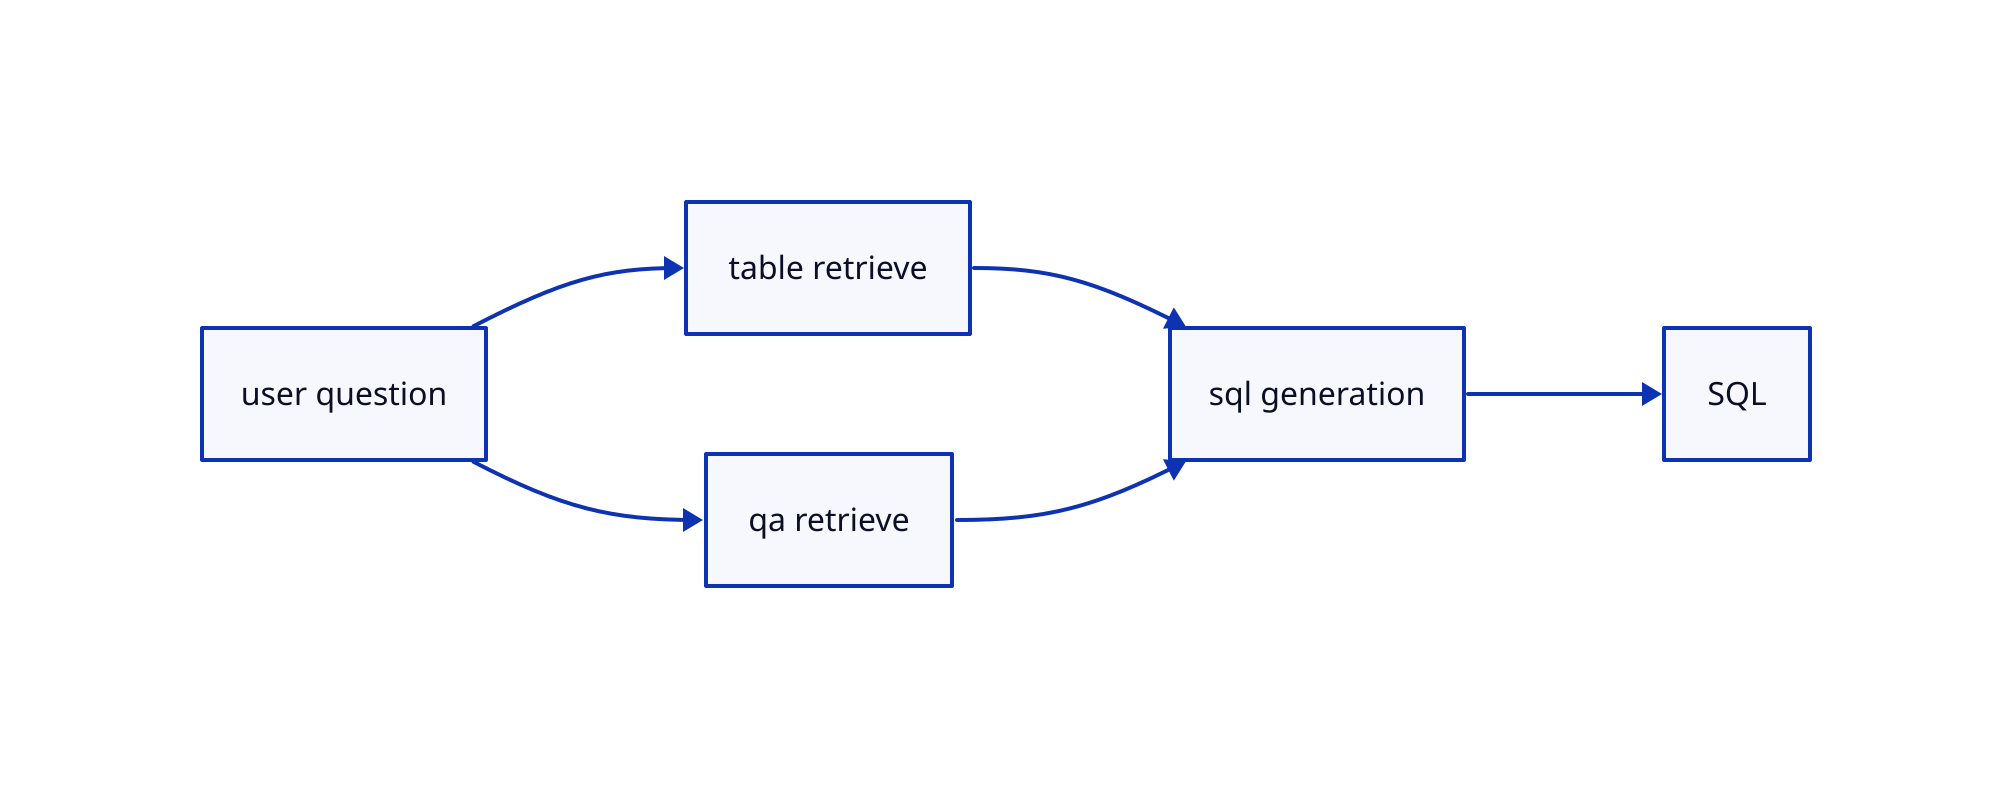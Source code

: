 direction: right
user question
table retrieve
qa retrieve
sql generation
SQL

user question -> table retrieve
user question -> qa retrieve
table retrieve ->  sql generation
qa retrieve ->  sql generation
sql generation -> SQL
